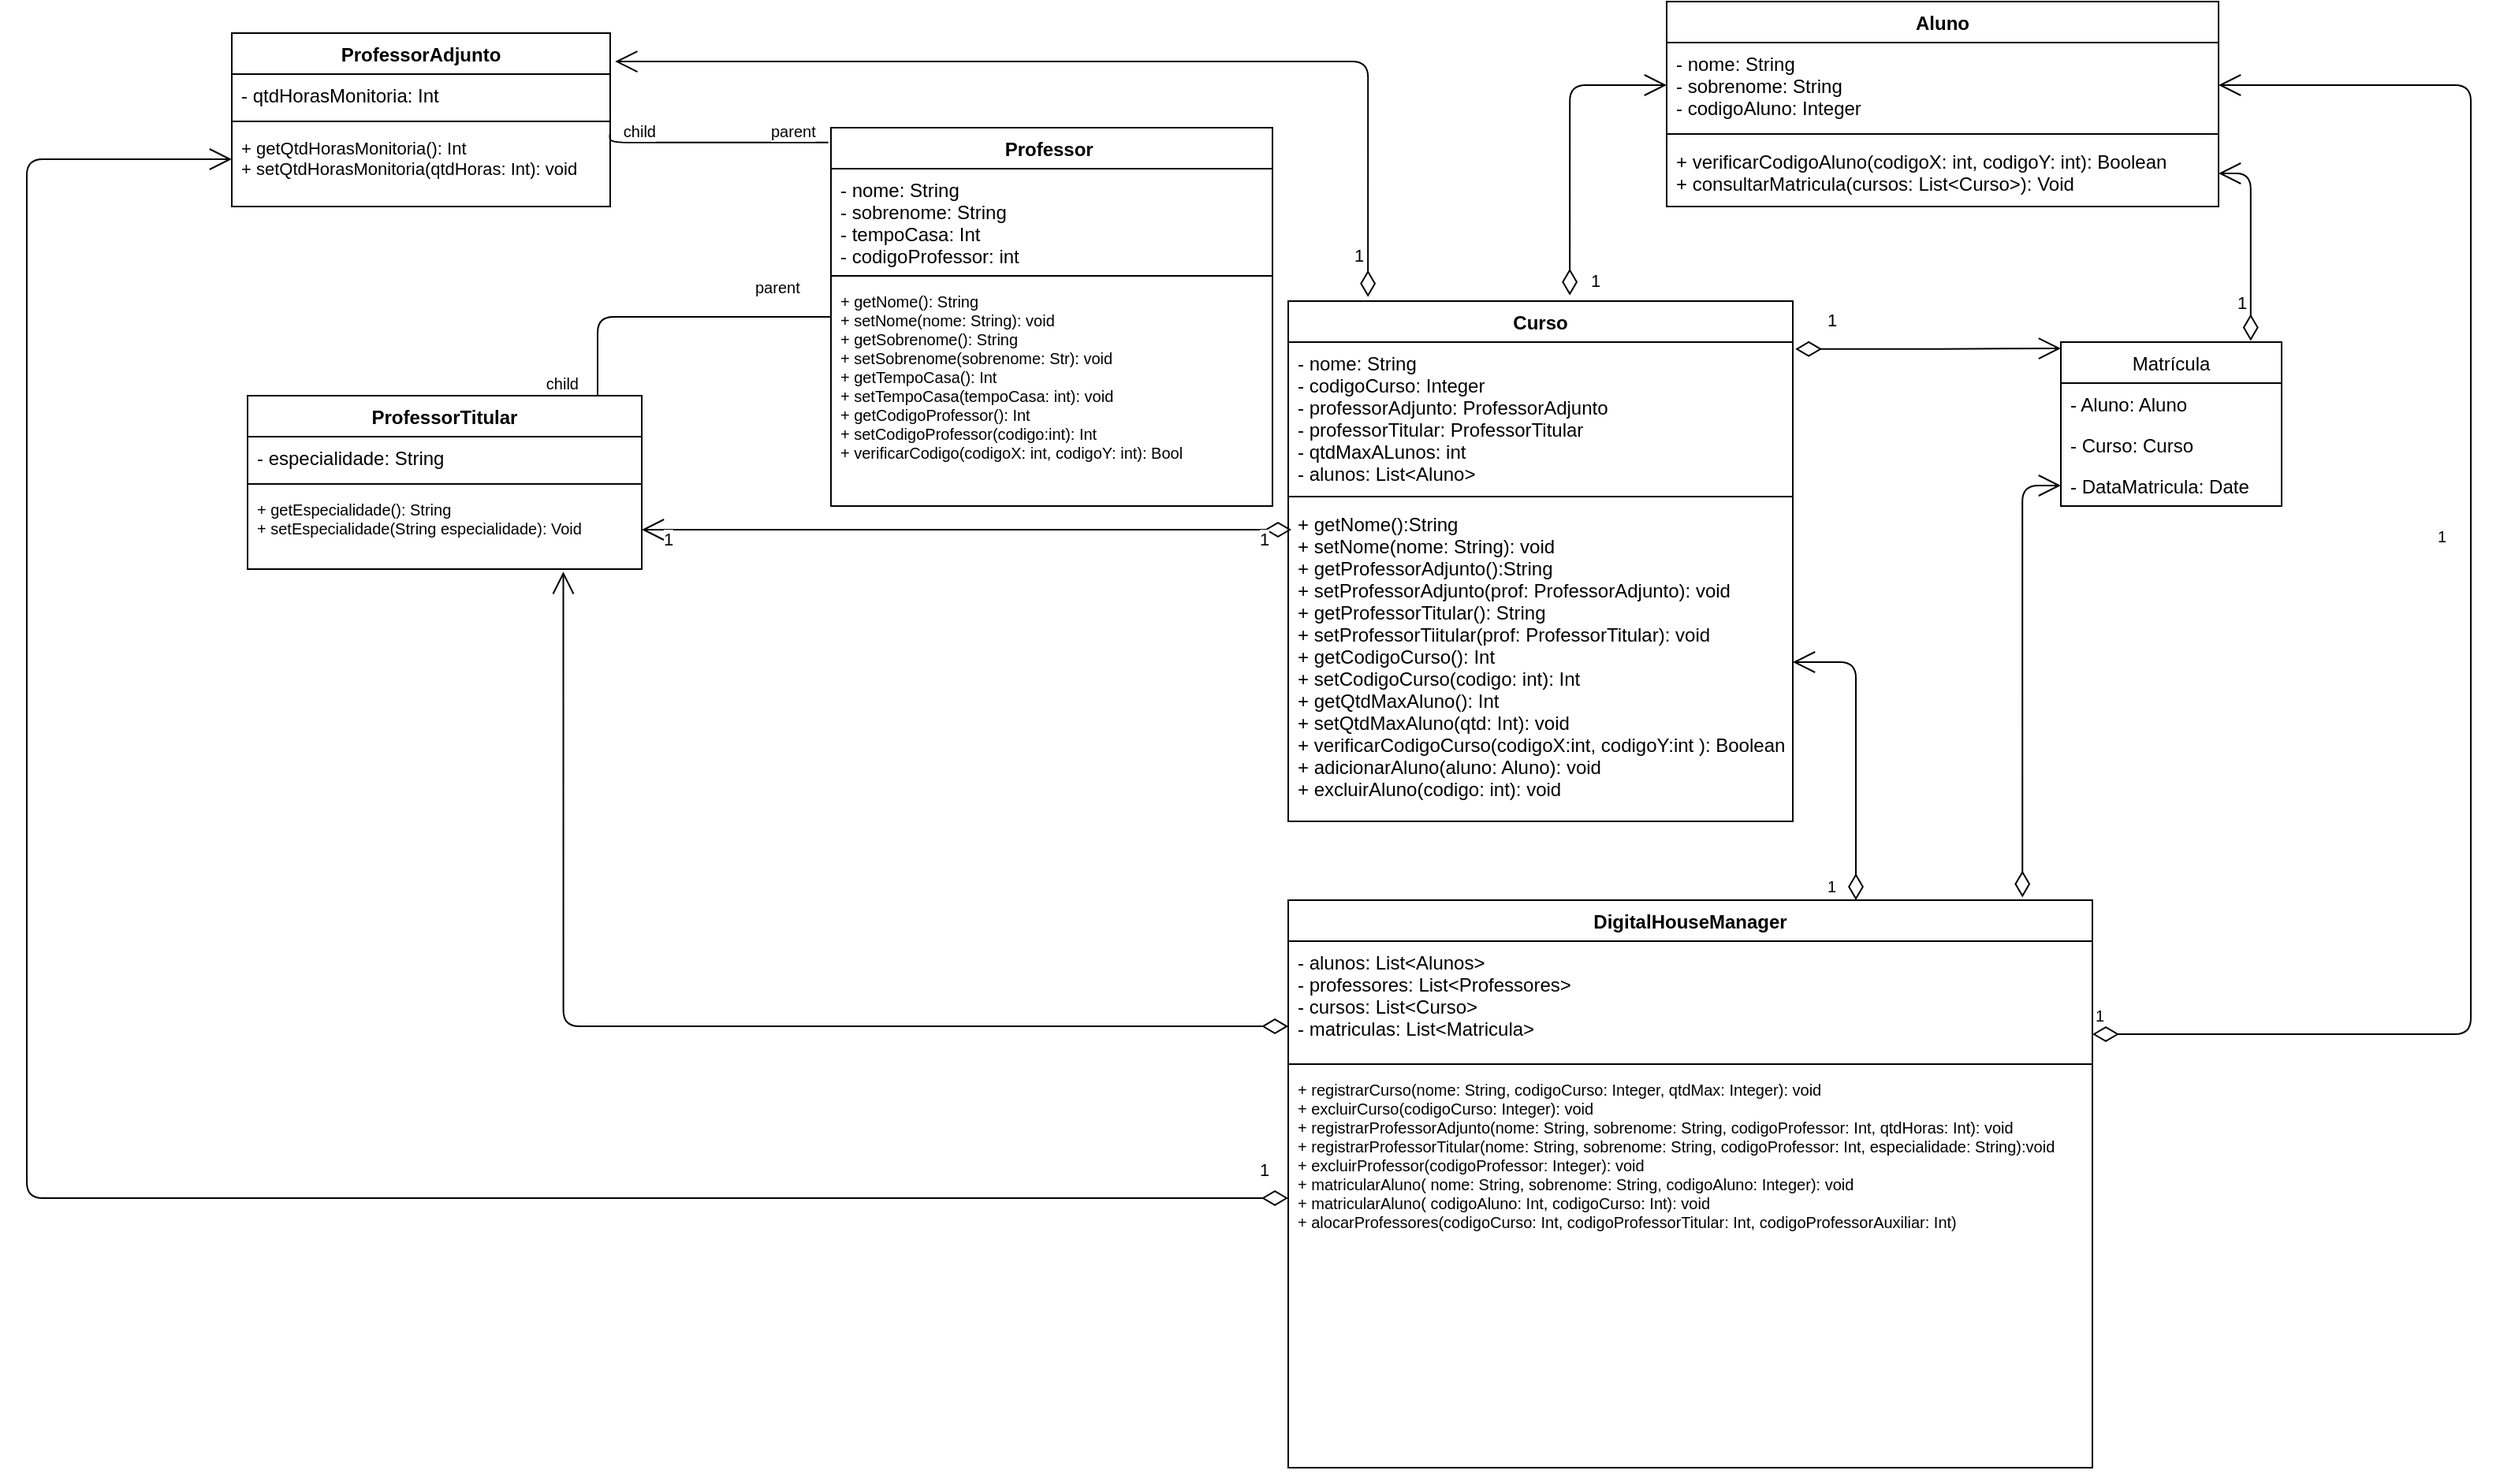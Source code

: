 <mxfile version="12.8.6" type="github"><diagram id="jFGP1e5pJGSL-6GBCnBk" name="Page-1"><mxGraphModel dx="1550" dy="402" grid="1" gridSize="10" guides="1" tooltips="1" connect="1" arrows="1" fold="1" page="1" pageScale="1" pageWidth="827" pageHeight="1169" math="0" shadow="0"><root><mxCell id="0"/><mxCell id="1" parent="0"/><mxCell id="rICSejMsTbXTkALGGHpn-1" value="Aluno" style="swimlane;fontStyle=1;align=center;verticalAlign=top;childLayout=stackLayout;horizontal=1;startSize=26;horizontalStack=0;resizeParent=1;resizeParentMax=0;resizeLast=0;collapsible=1;marginBottom=0;" vertex="1" parent="1"><mxGeometry x="260" y="40" width="350" height="130" as="geometry"/></mxCell><mxCell id="rICSejMsTbXTkALGGHpn-2" value="- nome: String&#10;- sobrenome: String&#10;- codigoAluno: Integer&#10;" style="text;strokeColor=none;fillColor=none;align=left;verticalAlign=top;spacingLeft=4;spacingRight=4;overflow=hidden;rotatable=0;points=[[0,0.5],[1,0.5]];portConstraint=eastwest;" vertex="1" parent="rICSejMsTbXTkALGGHpn-1"><mxGeometry y="26" width="350" height="54" as="geometry"/></mxCell><mxCell id="rICSejMsTbXTkALGGHpn-3" value="" style="line;strokeWidth=1;fillColor=none;align=left;verticalAlign=middle;spacingTop=-1;spacingLeft=3;spacingRight=3;rotatable=0;labelPosition=right;points=[];portConstraint=eastwest;" vertex="1" parent="rICSejMsTbXTkALGGHpn-1"><mxGeometry y="80" width="350" height="8" as="geometry"/></mxCell><mxCell id="rICSejMsTbXTkALGGHpn-4" value="+ verificarCodigoAluno(codigoX: int, codigoY: int): Boolean&#10;+ consultarMatricula(cursos: List&lt;Curso&gt;): Void" style="text;strokeColor=none;fillColor=none;align=left;verticalAlign=top;spacingLeft=4;spacingRight=4;overflow=hidden;rotatable=0;points=[[0,0.5],[1,0.5]];portConstraint=eastwest;" vertex="1" parent="rICSejMsTbXTkALGGHpn-1"><mxGeometry y="88" width="350" height="42" as="geometry"/></mxCell><mxCell id="rICSejMsTbXTkALGGHpn-12" value="1" style="endArrow=open;html=1;endSize=12;startArrow=diamondThin;startSize=14;startFill=0;edgeStyle=orthogonalEdgeStyle;align=left;verticalAlign=bottom;entryX=0;entryY=0.5;entryDx=0;entryDy=0;exitX=0.558;exitY=-0.011;exitDx=0;exitDy=0;exitPerimeter=0;" edge="1" parent="1" source="rICSejMsTbXTkALGGHpn-5" target="rICSejMsTbXTkALGGHpn-2"><mxGeometry x="0.487" y="-133" relative="1" as="geometry"><mxPoint x="200" y="160" as="sourcePoint"/><mxPoint x="260" y="110" as="targetPoint"/><mxPoint as="offset"/></mxGeometry></mxCell><mxCell id="rICSejMsTbXTkALGGHpn-5" value="Curso" style="swimlane;fontStyle=1;align=center;verticalAlign=top;childLayout=stackLayout;horizontal=1;startSize=26;horizontalStack=0;resizeParent=1;resizeParentMax=0;resizeLast=0;collapsible=1;marginBottom=0;" vertex="1" parent="1"><mxGeometry x="20" y="230" width="320" height="330" as="geometry"/></mxCell><mxCell id="rICSejMsTbXTkALGGHpn-6" value="- nome: String&#10;- codigoCurso: Integer&#10;- professorAdjunto: ProfessorAdjunto&#10;- professorTitular: ProfessorTitular&#10;- qtdMaxALunos: int&#10;- alunos: List&lt;Aluno&gt;&#10;&#10;" style="text;strokeColor=none;fillColor=none;align=left;verticalAlign=top;spacingLeft=4;spacingRight=4;overflow=hidden;rotatable=0;points=[[0,0.5],[1,0.5]];portConstraint=eastwest;" vertex="1" parent="rICSejMsTbXTkALGGHpn-5"><mxGeometry y="26" width="320" height="94" as="geometry"/></mxCell><mxCell id="rICSejMsTbXTkALGGHpn-7" value="" style="line;strokeWidth=1;fillColor=none;align=left;verticalAlign=middle;spacingTop=-1;spacingLeft=3;spacingRight=3;rotatable=0;labelPosition=right;points=[];portConstraint=eastwest;" vertex="1" parent="rICSejMsTbXTkALGGHpn-5"><mxGeometry y="120" width="320" height="8" as="geometry"/></mxCell><mxCell id="rICSejMsTbXTkALGGHpn-8" value="+ getNome():String&#10;+ setNome(nome: String): void&#10;+ getProfessorAdjunto():String&#10;+ setProfessorAdjunto(prof: ProfessorAdjunto): void&#10;+ getProfessorTitular(): String&#10;+ setProfessorTiitular(prof: ProfessorTitular): void&#10;+ getCodigoCurso(): Int &#10;+ setCodigoCurso(codigo: int): Int&#10;+ getQtdMaxAluno(): Int&#10;+ setQtdMaxAluno(qtd: Int): void&#10;+ verificarCodigoCurso(codigoX:int, codigoY:int ): Boolean&#10;+ adicionarAluno(aluno: Aluno): void&#10;+ excluirAluno(codigo: int): void&#10;" style="text;strokeColor=none;fillColor=none;align=left;verticalAlign=top;spacingLeft=4;spacingRight=4;overflow=hidden;rotatable=0;points=[[0,0.5],[1,0.5]];portConstraint=eastwest;" vertex="1" parent="rICSejMsTbXTkALGGHpn-5"><mxGeometry y="128" width="320" height="202" as="geometry"/></mxCell><mxCell id="rICSejMsTbXTkALGGHpn-42" value="1" style="endArrow=open;html=1;endSize=12;startArrow=diamondThin;startSize=14;startFill=0;edgeStyle=orthogonalEdgeStyle;align=left;verticalAlign=bottom;entryX=1;entryY=0.5;entryDx=0;entryDy=0;" edge="1" parent="1" target="rICSejMsTbXTkALGGHpn-31"><mxGeometry x="-0.893" y="15" relative="1" as="geometry"><mxPoint x="22" y="375" as="sourcePoint"/><mxPoint x="-230" y="620" as="targetPoint"/><Array as="points"><mxPoint x="22" y="375"/></Array><mxPoint as="offset"/></mxGeometry></mxCell><mxCell id="rICSejMsTbXTkALGGHpn-47" value="1" style="endArrow=open;html=1;endSize=12;startArrow=diamondThin;startSize=14;startFill=0;edgeStyle=orthogonalEdgeStyle;align=left;verticalAlign=bottom;entryX=1.013;entryY=0.164;entryDx=0;entryDy=0;entryPerimeter=0;exitX=0.158;exitY=-0.008;exitDx=0;exitDy=0;exitPerimeter=0;" edge="1" parent="1" source="rICSejMsTbXTkALGGHpn-5" target="rICSejMsTbXTkALGGHpn-19"><mxGeometry x="-0.945" y="11" relative="1" as="geometry"><mxPoint x="70" y="220" as="sourcePoint"/><mxPoint x="560" y="520" as="targetPoint"/><Array as="points"><mxPoint x="71" y="78"/></Array><mxPoint as="offset"/></mxGeometry></mxCell><mxCell id="rICSejMsTbXTkALGGHpn-14" value="Professor " style="swimlane;fontStyle=1;align=center;verticalAlign=top;childLayout=stackLayout;horizontal=1;startSize=26;horizontalStack=0;resizeParent=1;resizeParentMax=0;resizeLast=0;collapsible=1;marginBottom=0;" vertex="1" parent="1"><mxGeometry x="-270" y="120" width="280" height="240" as="geometry"/></mxCell><mxCell id="rICSejMsTbXTkALGGHpn-15" value="- nome: String&#10;- sobrenome: String&#10;- tempoCasa: Int&#10;- codigoProfessor: int" style="text;strokeColor=none;fillColor=none;align=left;verticalAlign=top;spacingLeft=4;spacingRight=4;overflow=hidden;rotatable=0;points=[[0,0.5],[1,0.5]];portConstraint=eastwest;" vertex="1" parent="rICSejMsTbXTkALGGHpn-14"><mxGeometry y="26" width="280" height="64" as="geometry"/></mxCell><mxCell id="rICSejMsTbXTkALGGHpn-16" value="" style="line;strokeWidth=1;fillColor=none;align=left;verticalAlign=middle;spacingTop=-1;spacingLeft=3;spacingRight=3;rotatable=0;labelPosition=right;points=[];portConstraint=eastwest;" vertex="1" parent="rICSejMsTbXTkALGGHpn-14"><mxGeometry y="90" width="280" height="8" as="geometry"/></mxCell><mxCell id="rICSejMsTbXTkALGGHpn-17" value="+ getNome(): String&#10;+ setNome(nome: String): void&#10;+ getSobrenome(): String&#10;+ setSobrenome(sobrenome: Str): void&#10;+ getTempoCasa(): Int&#10;+ setTempoCasa(tempoCasa: int): void&#10;+ getCodigoProfessor(): Int&#10;+ setCodigoProfessor(codigo:int): Int&#10;+ verificarCodigo(codigoX: int, codigoY: int): Bool&#10;&#10;&#10;" style="text;strokeColor=none;fillColor=none;align=left;verticalAlign=top;spacingLeft=4;spacingRight=4;overflow=hidden;rotatable=0;points=[[0,0.5],[1,0.5]];portConstraint=eastwest;fontSize=10;" vertex="1" parent="rICSejMsTbXTkALGGHpn-14"><mxGeometry y="98" width="280" height="142" as="geometry"/></mxCell><mxCell id="rICSejMsTbXTkALGGHpn-28" value="ProfessorTitular" style="swimlane;fontStyle=1;align=center;verticalAlign=top;childLayout=stackLayout;horizontal=1;startSize=26;horizontalStack=0;resizeParent=1;resizeParentMax=0;resizeLast=0;collapsible=1;marginBottom=0;" vertex="1" parent="1"><mxGeometry x="-640" y="290" width="250" height="110" as="geometry"/></mxCell><mxCell id="rICSejMsTbXTkALGGHpn-29" value="- especialidade: String" style="text;strokeColor=none;fillColor=none;align=left;verticalAlign=top;spacingLeft=4;spacingRight=4;overflow=hidden;rotatable=0;points=[[0,0.5],[1,0.5]];portConstraint=eastwest;" vertex="1" parent="rICSejMsTbXTkALGGHpn-28"><mxGeometry y="26" width="250" height="26" as="geometry"/></mxCell><mxCell id="rICSejMsTbXTkALGGHpn-30" value="" style="line;strokeWidth=1;fillColor=none;align=left;verticalAlign=middle;spacingTop=-1;spacingLeft=3;spacingRight=3;rotatable=0;labelPosition=right;points=[];portConstraint=eastwest;" vertex="1" parent="rICSejMsTbXTkALGGHpn-28"><mxGeometry y="52" width="250" height="8" as="geometry"/></mxCell><mxCell id="rICSejMsTbXTkALGGHpn-31" value="+ getEspecialidade(): String&#10;+ setEspecialidade(String especialidade): Void" style="text;strokeColor=none;fillColor=none;align=left;verticalAlign=top;spacingLeft=4;spacingRight=4;overflow=hidden;rotatable=0;points=[[0,0.5],[1,0.5]];portConstraint=eastwest;fontSize=10;" vertex="1" parent="rICSejMsTbXTkALGGHpn-28"><mxGeometry y="60" width="250" height="50" as="geometry"/></mxCell><mxCell id="rICSejMsTbXTkALGGHpn-19" value="ProfessorAdjunto" style="swimlane;fontStyle=1;align=center;verticalAlign=top;childLayout=stackLayout;horizontal=1;startSize=26;horizontalStack=0;resizeParent=1;resizeParentMax=0;resizeLast=0;collapsible=1;marginBottom=0;" vertex="1" parent="1"><mxGeometry x="-650" y="60" width="240" height="110" as="geometry"/></mxCell><mxCell id="rICSejMsTbXTkALGGHpn-20" value="- qtdHorasMonitoria: Int" style="text;strokeColor=none;fillColor=none;align=left;verticalAlign=top;spacingLeft=4;spacingRight=4;overflow=hidden;rotatable=0;points=[[0,0.5],[1,0.5]];portConstraint=eastwest;" vertex="1" parent="rICSejMsTbXTkALGGHpn-19"><mxGeometry y="26" width="240" height="26" as="geometry"/></mxCell><mxCell id="rICSejMsTbXTkALGGHpn-21" value="" style="line;strokeWidth=1;fillColor=none;align=left;verticalAlign=middle;spacingTop=-1;spacingLeft=3;spacingRight=3;rotatable=0;labelPosition=right;points=[];portConstraint=eastwest;" vertex="1" parent="rICSejMsTbXTkALGGHpn-19"><mxGeometry y="52" width="240" height="8" as="geometry"/></mxCell><mxCell id="rICSejMsTbXTkALGGHpn-22" value="+ getQtdHorasMonitoria(): Int&#10;+ setQtdHorasMonitoria(qtdHoras: Int): void" style="text;strokeColor=none;fillColor=none;align=left;verticalAlign=top;spacingLeft=4;spacingRight=4;overflow=hidden;rotatable=0;points=[[0,0.5],[1,0.5]];portConstraint=eastwest;fontSize=11;" vertex="1" parent="rICSejMsTbXTkALGGHpn-19"><mxGeometry y="60" width="240" height="50" as="geometry"/></mxCell><mxCell id="rICSejMsTbXTkALGGHpn-51" value="" style="endArrow=none;html=1;edgeStyle=orthogonalEdgeStyle;" edge="1" parent="1" source="rICSejMsTbXTkALGGHpn-17" target="rICSejMsTbXTkALGGHpn-28"><mxGeometry relative="1" as="geometry"><mxPoint x="-460" y="230" as="sourcePoint"/><mxPoint x="-300" y="230" as="targetPoint"/><Array as="points"><mxPoint x="-418" y="240"/></Array></mxGeometry></mxCell><mxCell id="rICSejMsTbXTkALGGHpn-52" value="parent" style="resizable=0;html=1;align=left;verticalAlign=bottom;labelBackgroundColor=#ffffff;fontSize=10;" connectable="0" vertex="1" parent="rICSejMsTbXTkALGGHpn-51"><mxGeometry x="-1" relative="1" as="geometry"><mxPoint x="-50" y="-10.03" as="offset"/></mxGeometry></mxCell><mxCell id="rICSejMsTbXTkALGGHpn-53" value="child" style="resizable=0;html=1;align=right;verticalAlign=bottom;labelBackgroundColor=#ffffff;fontSize=10;" connectable="0" vertex="1" parent="rICSejMsTbXTkALGGHpn-51"><mxGeometry x="1" relative="1" as="geometry"><mxPoint x="-11.5" as="offset"/></mxGeometry></mxCell><mxCell id="rICSejMsTbXTkALGGHpn-54" value="" style="endArrow=none;html=1;edgeStyle=orthogonalEdgeStyle;entryX=0.999;entryY=0.084;entryDx=0;entryDy=0;entryPerimeter=0;exitX=-0.006;exitY=0.039;exitDx=0;exitDy=0;exitPerimeter=0;" edge="1" parent="1" source="rICSejMsTbXTkALGGHpn-14" target="rICSejMsTbXTkALGGHpn-22"><mxGeometry relative="1" as="geometry"><mxPoint x="-250" y="120" as="sourcePoint"/><mxPoint x="-399.93" y="120.0" as="targetPoint"/><Array as="points"><mxPoint x="-410" y="129"/></Array></mxGeometry></mxCell><mxCell id="rICSejMsTbXTkALGGHpn-55" value="parent" style="resizable=0;html=1;align=left;verticalAlign=bottom;labelBackgroundColor=#ffffff;fontSize=10;" connectable="0" vertex="1" parent="rICSejMsTbXTkALGGHpn-54"><mxGeometry x="-1" relative="1" as="geometry"><mxPoint x="-38.32" y="0.64" as="offset"/></mxGeometry></mxCell><mxCell id="rICSejMsTbXTkALGGHpn-56" value="child" style="resizable=0;html=1;align=right;verticalAlign=bottom;labelBackgroundColor=#ffffff;fontSize=10;" connectable="0" vertex="1" parent="rICSejMsTbXTkALGGHpn-54"><mxGeometry x="1" relative="1" as="geometry"><mxPoint x="29.98" y="6.08" as="offset"/></mxGeometry></mxCell><mxCell id="rICSejMsTbXTkALGGHpn-61" value="1" style="endArrow=open;html=1;endSize=12;startArrow=diamondThin;startSize=14;startFill=0;edgeStyle=orthogonalEdgeStyle;align=left;verticalAlign=bottom;entryX=1;entryY=0.5;entryDx=0;entryDy=0;exitX=0.86;exitY=-0.007;exitDx=0;exitDy=0;exitPerimeter=0;" edge="1" parent="1" source="rICSejMsTbXTkALGGHpn-57" target="rICSejMsTbXTkALGGHpn-4"><mxGeometry x="0.842" y="91" relative="1" as="geometry"><mxPoint x="550" y="250" as="sourcePoint"/><mxPoint x="670" y="250" as="targetPoint"/><mxPoint as="offset"/></mxGeometry></mxCell><mxCell id="rICSejMsTbXTkALGGHpn-62" value="1" style="endArrow=open;html=1;endSize=12;startArrow=diamondThin;startSize=14;startFill=0;edgeStyle=orthogonalEdgeStyle;align=left;verticalAlign=bottom;exitX=1.005;exitY=0.047;exitDx=0;exitDy=0;exitPerimeter=0;" edge="1" parent="1" source="rICSejMsTbXTkALGGHpn-6"><mxGeometry x="-0.007" y="66" relative="1" as="geometry"><mxPoint x="410" y="390" as="sourcePoint"/><mxPoint x="510" y="260" as="targetPoint"/><mxPoint x="-65" y="56" as="offset"/><Array as="points"/></mxGeometry></mxCell><mxCell id="rICSejMsTbXTkALGGHpn-57" value="Matrícula" style="swimlane;fontStyle=0;childLayout=stackLayout;horizontal=1;startSize=26;fillColor=none;horizontalStack=0;resizeParent=1;resizeParentMax=0;resizeLast=0;collapsible=1;marginBottom=0;" vertex="1" parent="1"><mxGeometry x="510" y="256" width="140" height="104" as="geometry"/></mxCell><mxCell id="rICSejMsTbXTkALGGHpn-58" value="- Aluno: Aluno&#10;" style="text;strokeColor=none;fillColor=none;align=left;verticalAlign=top;spacingLeft=4;spacingRight=4;overflow=hidden;rotatable=0;points=[[0,0.5],[1,0.5]];portConstraint=eastwest;" vertex="1" parent="rICSejMsTbXTkALGGHpn-57"><mxGeometry y="26" width="140" height="26" as="geometry"/></mxCell><mxCell id="rICSejMsTbXTkALGGHpn-59" value="- Curso: Curso&#10;" style="text;strokeColor=none;fillColor=none;align=left;verticalAlign=top;spacingLeft=4;spacingRight=4;overflow=hidden;rotatable=0;points=[[0,0.5],[1,0.5]];portConstraint=eastwest;" vertex="1" parent="rICSejMsTbXTkALGGHpn-57"><mxGeometry y="52" width="140" height="26" as="geometry"/></mxCell><mxCell id="rICSejMsTbXTkALGGHpn-60" value="- DataMatricula: Date" style="text;strokeColor=none;fillColor=none;align=left;verticalAlign=top;spacingLeft=4;spacingRight=4;overflow=hidden;rotatable=0;points=[[0,0.5],[1,0.5]];portConstraint=eastwest;" vertex="1" parent="rICSejMsTbXTkALGGHpn-57"><mxGeometry y="78" width="140" height="26" as="geometry"/></mxCell><mxCell id="rICSejMsTbXTkALGGHpn-63" value="&lt;span style=&quot;color: rgba(0 , 0 , 0 , 0) ; font-family: monospace ; font-size: 0px&quot;&gt;%3CmxGraphModel%3E%3Croot%3E%3CmxCell%20id%3D%220%22%2F%3E%3CmxCell%20id%3D%221%22%20parent%3D%220%22%2F%3E%3CmxCell%20id%3D%222%22%20value%3D%22Curso%22%20style%3D%22swimlane%3BfontStyle%3D1%3Balign%3Dcenter%3BverticalAlign%3Dtop%3BchildLayout%3DstackLayout%3Bhorizontal%3D1%3BstartSize%3D26%3BhorizontalStack%3D0%3BresizeParent%3D1%3BresizeParentMax%3D0%3BresizeLast%3D0%3Bcollapsible%3D1%3BmarginBottom%3D0%3B%22%20vertex%3D%221%22%20parent%3D%221%22%3E%3CmxGeometry%20x%3D%2220%22%20y%3D%22230%22%20width%3D%22290%22%20height%3D%22330%22%20as%3D%22geometry%22%2F%3E%3C%2FmxCell%3E%3CmxCell%20id%3D%223%22%20value%3D%22-%20nome%3A%20String%26%2310%3B-%20codigoCurso%3A%20Integer%26%2310%3B-%20professorAdjunto%3A%20ProfessorAdjunto%26%2310%3B-%20professorTitular%3A%20ProfessorTitular%26%2310%3B-%20qtdMaxALunos%3A%20int%26%2310%3B-%20alunos%3A%20List%26lt%3BAluno%26gt%3B%26%2310%3B%26%2310%3B%22%20style%3D%22text%3BstrokeColor%3Dnone%3BfillColor%3Dnone%3Balign%3Dleft%3BverticalAlign%3Dtop%3BspacingLeft%3D4%3BspacingRight%3D4%3Boverflow%3Dhidden%3Brotatable%3D0%3Bpoints%3D%5B%5B0%2C0.5%5D%2C%5B1%2C0.5%5D%5D%3BportConstraint%3Deastwest%3B%22%20vertex%3D%221%22%20parent%3D%222%22%3E%3CmxGeometry%20y%3D%2226%22%20width%3D%22290%22%20height%3D%2294%22%20as%3D%22geometry%22%2F%3E%3C%2FmxCell%3E%3CmxCell%20id%3D%224%22%20value%3D%22%22%20style%3D%22line%3BstrokeWidth%3D1%3BfillColor%3Dnone%3Balign%3Dleft%3BverticalAlign%3Dmiddle%3BspacingTop%3D-1%3BspacingLeft%3D3%3BspacingRight%3D3%3Brotatable%3D0%3BlabelPosition%3Dright%3Bpoints%3D%5B%5D%3BportConstraint%3Deastwest%3B%22%20vertex%3D%221%22%20parent%3D%222%22%3E%3CmxGeometry%20y%3D%22120%22%20width%3D%22290%22%20height%3D%228%22%20as%3D%22geometry%22%2F%3E%3C%2FmxCell%3E%3CmxCell%20id%3D%225%22%20value%3D%22%2B%20getNome()%3AString%26%2310%3B%2B%20setNome(String)%3A%20void%26%2310%3B%2B%20getProfessorAdjunto()%3AString%26%2310%3B%2B%20setProfessorAdjunto(ProfessorAdjunto)%3A%20void%26%2310%3B%2B%20getProfessorTitular()%3A%20String%26%2310%3B%2B%20setProfessorTiitular(ProfessorTitular)%3A%20void%26%2310%3B%2B%20getCodigoCurso()%3A%20Int%C2%A0%26%2310%3B%2B%20setCodigoCurso(Int)%3A%20Int%26%2310%3B%2B%20getQtdMaxAluno()%3A%20Int%26%2310%3B%2B%20setQtdMaxAluno(Int)%3A%20void%26%2310%3B%2B%20verificarCodigoCurso(int%2C%20int%20)%3A%20Boolean%26%2310%3B%2B%20adicionarAluno(int)%3A%20void%26%2310%3B%2B%20excluirAluno(int)%3A%20void%26%2310%3B%22%20style%3D%22text%3BstrokeColor%3Dnone%3BfillColor%3Dnone%3Balign%3Dleft%3BverticalAlign%3Dtop%3BspacingLeft%3D4%3BspacingRight%3D4%3Boverflow%3Dhidden%3Brotatable%3D0%3Bpoints%3D%5B%5B0%2C0.5%5D%2C%5B1%2C0.5%5D%5D%3BportConstraint%3Deastwest%3B%22%20vertex%3D%221%22%20parent%3D%222%22%3E%3CmxGeometry%20y%3D%22128%22%20width%3D%22290%22%20height%3D%22202%22%20as%3D%22geometry%22%2F%3E%3C%2FmxCell%3E%3C%2Froot%3E%3C%2FmxGraphModel%3E&lt;/span&gt;" style="text;html=1;align=center;verticalAlign=middle;resizable=0;points=[];autosize=1;" vertex="1" parent="1"><mxGeometry x="500" y="534" width="20" height="20" as="geometry"/></mxCell><mxCell id="rICSejMsTbXTkALGGHpn-64" value="DigitalHouseManager" style="swimlane;fontStyle=1;align=center;verticalAlign=top;childLayout=stackLayout;horizontal=1;startSize=26;horizontalStack=0;resizeParent=1;resizeParentMax=0;resizeLast=0;collapsible=1;marginBottom=0;" vertex="1" parent="1"><mxGeometry x="20" y="610" width="510" height="360" as="geometry"/></mxCell><mxCell id="rICSejMsTbXTkALGGHpn-65" value="- alunos: List&lt;Alunos&gt;&#10;- professores: List&lt;Professores&gt;&#10;- cursos: List&lt;Curso&gt;&#10;- matriculas: List&lt;Matricula&gt;&#10;" style="text;strokeColor=none;fillColor=none;align=left;verticalAlign=top;spacingLeft=4;spacingRight=4;overflow=hidden;rotatable=0;points=[[0,0.5],[1,0.5]];portConstraint=eastwest;" vertex="1" parent="rICSejMsTbXTkALGGHpn-64"><mxGeometry y="26" width="510" height="74" as="geometry"/></mxCell><mxCell id="rICSejMsTbXTkALGGHpn-66" value="" style="line;strokeWidth=1;fillColor=none;align=left;verticalAlign=middle;spacingTop=-1;spacingLeft=3;spacingRight=3;rotatable=0;labelPosition=right;points=[];portConstraint=eastwest;" vertex="1" parent="rICSejMsTbXTkALGGHpn-64"><mxGeometry y="100" width="510" height="8" as="geometry"/></mxCell><mxCell id="rICSejMsTbXTkALGGHpn-67" value="+ registrarCurso(nome: String, codigoCurso: Integer, qtdMax: Integer): void&#10;+ excluirCurso(codigoCurso: Integer): void&#10;+ registrarProfessorAdjunto(nome: String, sobrenome: String, codigoProfessor: Int, qtdHoras: Int): void&#10;+ registrarProfessorTitular(nome: String, sobrenome: String, codigoProfessor: Int, especialidade: String):void&#10;+ excluirProfessor(codigoProfessor: Integer): void&#10;+ matricularAluno( nome: String, sobrenome: String, codigoAluno: Integer): void&#10;+ matricularAluno( codigoAluno: Int, codigoCurso: Int): void&#10;+ alocarProfessores(codigoCurso: Int, codigoProfessorTitular: Int, codigoProfessorAuxiliar: Int)" style="text;strokeColor=none;fillColor=none;align=left;verticalAlign=top;spacingLeft=4;spacingRight=4;overflow=hidden;rotatable=0;points=[[0,0.5],[1,0.5]];portConstraint=eastwest;fontSize=10;" vertex="1" parent="rICSejMsTbXTkALGGHpn-64"><mxGeometry y="108" width="510" height="252" as="geometry"/></mxCell><mxCell id="rICSejMsTbXTkALGGHpn-68" value="1" style="endArrow=open;html=1;endSize=12;startArrow=diamondThin;startSize=14;startFill=0;edgeStyle=orthogonalEdgeStyle;align=left;verticalAlign=bottom;fontSize=10;" edge="1" parent="1" source="rICSejMsTbXTkALGGHpn-64" target="rICSejMsTbXTkALGGHpn-8"><mxGeometry x="0.791" y="151" relative="1" as="geometry"><mxPoint x="300" y="590" as="sourcePoint"/><mxPoint x="380" y="440" as="targetPoint"/><Array as="points"><mxPoint x="380" y="459"/></Array><mxPoint as="offset"/></mxGeometry></mxCell><mxCell id="rICSejMsTbXTkALGGHpn-69" value="1" style="endArrow=open;html=1;endSize=12;startArrow=diamondThin;startSize=14;startFill=0;edgeStyle=orthogonalEdgeStyle;align=left;verticalAlign=bottom;fontSize=10;entryX=0;entryY=0.5;entryDx=0;entryDy=0;exitX=0.913;exitY=-0.005;exitDx=0;exitDy=0;exitPerimeter=0;" edge="1" parent="1" source="rICSejMsTbXTkALGGHpn-64" target="rICSejMsTbXTkALGGHpn-60"><mxGeometry x="0.542" y="-261" relative="1" as="geometry"><mxPoint x="560" y="580" as="sourcePoint"/><mxPoint x="556.84" y="529.95" as="targetPoint"/><mxPoint as="offset"/></mxGeometry></mxCell><mxCell id="rICSejMsTbXTkALGGHpn-71" value="1" style="endArrow=open;html=1;endSize=12;startArrow=diamondThin;startSize=14;startFill=0;edgeStyle=orthogonalEdgeStyle;align=left;verticalAlign=bottom;fontSize=10;entryX=1;entryY=0.5;entryDx=0;entryDy=0;" edge="1" parent="1" source="rICSejMsTbXTkALGGHpn-65" target="rICSejMsTbXTkALGGHpn-2"><mxGeometry x="-1" y="3" relative="1" as="geometry"><mxPoint x="810" y="690" as="sourcePoint"/><mxPoint x="690" y="70" as="targetPoint"/><Array as="points"><mxPoint x="770" y="695"/><mxPoint x="770" y="93"/></Array></mxGeometry></mxCell><mxCell id="rICSejMsTbXTkALGGHpn-72" value="1" style="endArrow=open;html=1;endSize=12;startArrow=diamondThin;startSize=14;startFill=0;edgeStyle=orthogonalEdgeStyle;align=left;verticalAlign=bottom;exitX=0;exitY=0.73;exitDx=0;exitDy=0;exitPerimeter=0;entryX=0.801;entryY=1.032;entryDx=0;entryDy=0;entryPerimeter=0;" edge="1" parent="1" source="rICSejMsTbXTkALGGHpn-65" target="rICSejMsTbXTkALGGHpn-31"><mxGeometry x="0.065" y="-300" relative="1" as="geometry"><mxPoint x="-20" y="700" as="sourcePoint"/><mxPoint x="-440" y="520" as="targetPoint"/><Array as="points"><mxPoint x="-440" y="690"/></Array><mxPoint as="offset"/></mxGeometry></mxCell><mxCell id="rICSejMsTbXTkALGGHpn-73" value="1" style="endArrow=open;html=1;endSize=12;startArrow=diamondThin;startSize=14;startFill=0;edgeStyle=orthogonalEdgeStyle;align=left;verticalAlign=bottom;" edge="1" parent="1" source="rICSejMsTbXTkALGGHpn-67" target="rICSejMsTbXTkALGGHpn-22"><mxGeometry x="0.018" y="-780" relative="1" as="geometry"><mxPoint x="-780" y="750" as="sourcePoint"/><mxPoint x="-730" y="140" as="targetPoint"/><Array as="points"><mxPoint x="-780" y="799"/><mxPoint x="-780" y="140"/></Array><mxPoint as="offset"/></mxGeometry></mxCell></root></mxGraphModel></diagram></mxfile>